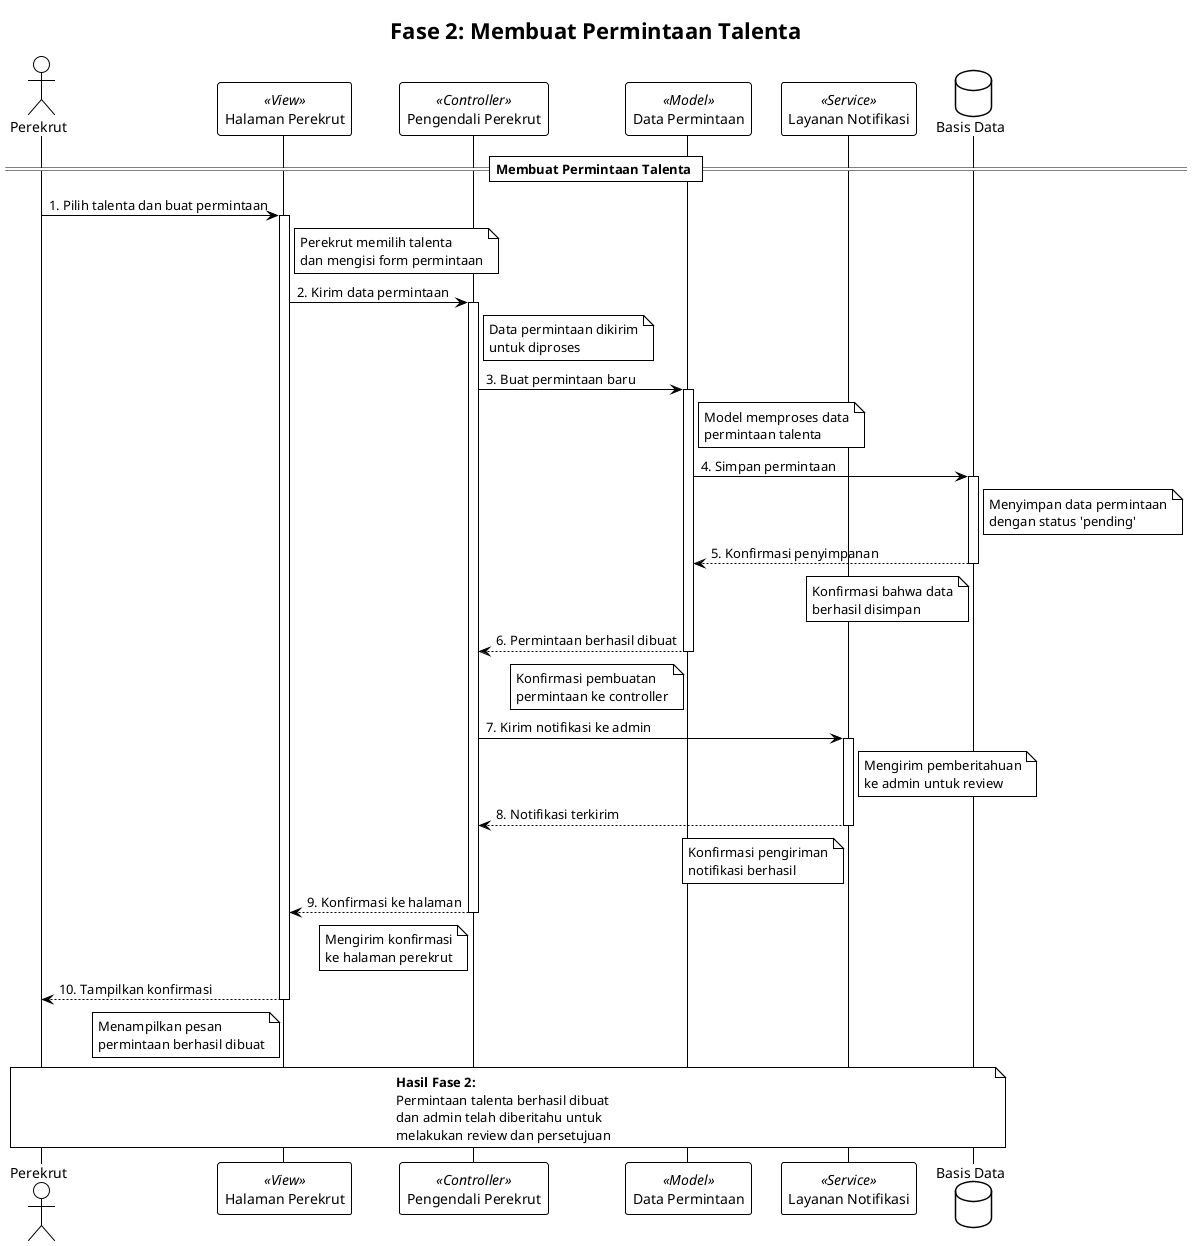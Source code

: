 @startuml Talent_Request_Phase2_Create
!theme plain
skinparam monochrome true
skinparam shadowing false

title Fase 2: Membuat Permintaan Talenta

actor "Perekrut" as Recruiter

participant "Halaman Perekrut" as RecruiterView << View >>
participant "Pengendali Perekrut" as RecruiterController << Controller >>
participant "Data Permintaan" as RequestModel << Model >>
participant "Layanan Notifikasi" as NotificationService << Service >>

database "Basis Data" as Database

== Membuat Permintaan Talenta ==
Recruiter -> RecruiterView: 1. Pilih talenta dan buat permintaan
activate RecruiterView
note right of RecruiterView
  Perekrut memilih talenta
  dan mengisi form permintaan
end note

RecruiterView -> RecruiterController: 2. Kirim data permintaan
activate RecruiterController
note right of RecruiterController
  Data permintaan dikirim
  untuk diproses
end note

RecruiterController -> RequestModel: 3. Buat permintaan baru
activate RequestModel
note right of RequestModel
  Model memproses data
  permintaan talenta
end note

RequestModel -> Database: 4. Simpan permintaan
activate Database
note right of Database
  Menyimpan data permintaan
  dengan status 'pending'
end note

Database --> RequestModel: 5. Konfirmasi penyimpanan
deactivate Database
note left of Database
  Konfirmasi bahwa data
  berhasil disimpan
end note

RequestModel --> RecruiterController: 6. Permintaan berhasil dibuat
deactivate RequestModel
note left of RequestModel
  Konfirmasi pembuatan
  permintaan ke controller
end note

RecruiterController -> NotificationService: 7. Kirim notifikasi ke admin
activate NotificationService
note right of NotificationService
  Mengirim pemberitahuan
  ke admin untuk review
end note

NotificationService --> RecruiterController: 8. Notifikasi terkirim
deactivate NotificationService
note left of NotificationService
  Konfirmasi pengiriman
  notifikasi berhasil
end note

RecruiterController --> RecruiterView: 9. Konfirmasi ke halaman
deactivate RecruiterController
note left of RecruiterController
  Mengirim konfirmasi
  ke halaman perekrut
end note

RecruiterView --> Recruiter: 10. Tampilkan konfirmasi
deactivate RecruiterView
note left of RecruiterView
  Menampilkan pesan
  permintaan berhasil dibuat
end note

note over Recruiter, Database
  **Hasil Fase 2:**
  Permintaan talenta berhasil dibuat
  dan admin telah diberitahu untuk
  melakukan review dan persetujuan
end note

@enduml